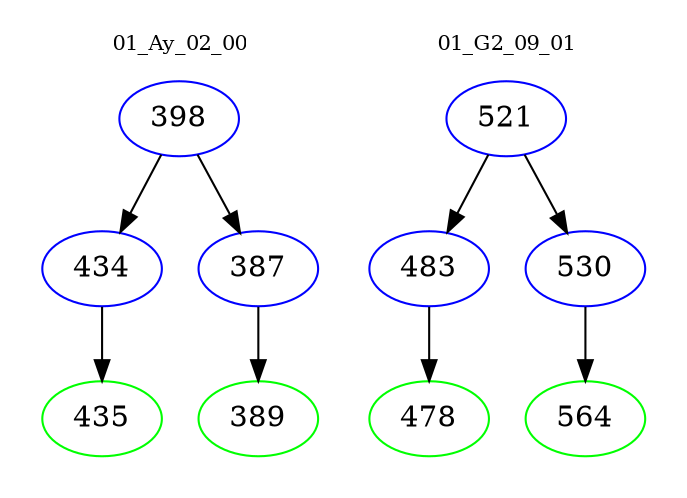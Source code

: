 digraph{
subgraph cluster_0 {
color = white
label = "01_Ay_02_00";
fontsize=10;
T0_398 [label="398", color="blue"]
T0_398 -> T0_434 [color="black"]
T0_434 [label="434", color="blue"]
T0_434 -> T0_435 [color="black"]
T0_435 [label="435", color="green"]
T0_398 -> T0_387 [color="black"]
T0_387 [label="387", color="blue"]
T0_387 -> T0_389 [color="black"]
T0_389 [label="389", color="green"]
}
subgraph cluster_1 {
color = white
label = "01_G2_09_01";
fontsize=10;
T1_521 [label="521", color="blue"]
T1_521 -> T1_483 [color="black"]
T1_483 [label="483", color="blue"]
T1_483 -> T1_478 [color="black"]
T1_478 [label="478", color="green"]
T1_521 -> T1_530 [color="black"]
T1_530 [label="530", color="blue"]
T1_530 -> T1_564 [color="black"]
T1_564 [label="564", color="green"]
}
}
